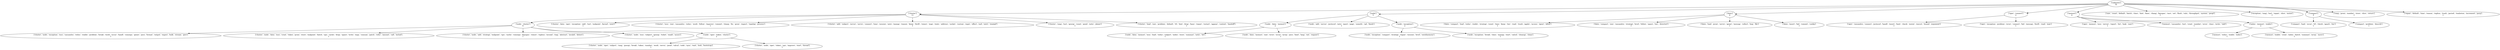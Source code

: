 strict digraph  {
	"['unknown']
32" -> "['cluster']
11";
	"['unknown']
32" -> "['node']
5";
	"['unknown']
32" -> "['data']
4";
	"['unknown']
32" -> "['oper', 'connect']
2";
	"['unknown']
32" -> "['memori']
4";
	"['unknown']
32" -> "['size', 'count', 'default', 'batch', 'class', 'hint', 'base', 'chang', 'keyspac', 'race', 'set', 'flush', 'valu', 'throughput', '\
system', 'peopl']
1";
	"['unknown']
32" -> "['exception', 'rang', 'test', 'repair', 'slice', 'mutat']
1";
	"['unknown']
32" -> "['compact']
2";
	"['unknown']
32" -> "['rang', 'proxi', 'number', 'store', 'slice', 'return']
1";
	"['unknown']
32" -> "['repair', 'default', 'time', 'reason', 'replica', 'track', 'period', 'tombston', 'increment', 'purg']
1";
	"['cluster']
11" -> "['node', 'cluster']
6";
	"['cluster']
11" -> "['cluster', 'data', 'oper', 'exception', 'add', 'test', 'endpoint', 'kernel', 'exist']
1";
	"['cluster']
11" -> "['cluster', 'issu', 'size', 'cassandra', 'reduc', 'work', 'follow', 'improve', 'commit', 'chang', 'fix', 'grow', 'expect', 'topolog', '\
process']
1";
	"['cluster']
11" -> "['cluster', 'add', 'subject', 'server', 'servic', 'connect', 'time', 'session', 'auto', 'manag', 'reason', 'keep', 'thrift', 'remov', '\
map', 'state', 'address', 'socket', 'custom', 'expir', 'effect', 'end', 'entri', 'exampl']
1";
	"['cluster']
11" -> "['cluster', 'rang', 'test', 'gossip', 'count', 'pend', 'notic', 'phase']
1";
	"['cluster']
11" -> "['cluster', 'load', 'size', 'problem', 'default', 'ttl', 'hint', 'drop', 'base', 'requir', 'restart', 'appear', 'context', 'handoff']
\
1";
	"['node']
5" -> "['node', 'data', 'memori']
2";
	"['node']
5" -> "['node', 'add', 'server', 'protocol', 'auto', 'queri', 'page', 'someth', 'cql', 'finish']
1";
	"['node']
5" -> "['node', 'exception']
2";
	"['data']
4" -> "['data', 'compact', 'load', 'reduc', 'stable', 'strategi', 'count', 'time', 'keep', 'tier', 'read', 'track', 'applic', 'access', '\
ignor', 'allow']
1";
	"['data']
4" -> "['data', 'compact', 'size', 'cassandra', 'strategi', 'level', 'follow', 'space', 'tier', 'directori']
1";
	"['data']
4" -> "['data', 'load', 'proxi', 'servic', 'gener', 'messag', 'collect', 'bug', 'file']
1";
	"['data']
4" -> "['data', 'insert', 'fail', 'commit', 'config']
1";
	"['oper', 'connect']
2" -> "['oper', 'cassandra', 'connect', 'protocol', 'handl', 'insert', 'limit', 'check', 'mutat', 'execut', 'bound', 'argument']
1";
	"['oper', 'connect']
2" -> "['oper', 'exception', 'problem', 'error', 'connect', 'fail', 'messag', 'thrift', 'read', 'max']
1";
	"['memori']
4" -> "['oper', 'memori', 'issu', 'server', 'report', 'list', 'leak', 'user']
1";
	"['memori']
4" -> "['memori', 'cassandra', 'test', 'creat', 'number', 'error', 'class', 'write', 'tabl']
1";
	"['memori']
4" -> "['index', 'memori', 'stable']
2";
	"['compact']
2" -> "['compact', 'load', 'occur', 'ttl', 'check', 'apach', 'iter']
1";
	"['compact']
2" -> "['compact', 'problem', 'describ']
1";
	"['node', 'cluster']
6" -> "['cluster', 'node', 'exception', 'issu', 'cassandra', 'reduc', 'stable', 'problem', 'break', 'work', 'occur', 'handl', 'consequ', '\
gener', 'java', 'format', 'output', 'experi', 'bulk', 'stream', 'give']
1";
	"['node', 'cluster']
6" -> "['cluster', 'node', 'data', 'issu', 'creat', 'token', 'proxi', 'store', 'endpoint', 'batch', 'cpu', 'cache', 'drop', 'space', 'write', '\
map', 'consum', 'patch', 'refer', 'amount', 'call', 'includ']
1";
	"['node', 'cluster']
6" -> "['cluster', 'node', 'add', 'strategi', 'endpoint', 'cpu', 'cache', 'consequ', 'keyspac', 'remov', 'replica', 'second', 'ring', '\
abstract', 'invalid', 'detect']
1";
	"['node', 'cluster']
6" -> "['cluster', 'node', 'issu', 'subject', 'gossip', 'ticket', 'enabl', 'associ']
1";
	"['node', 'cluster']
6" -> "['node', 'oper', 'token', 'cluster']
2";
	"['node', 'data', 'memori']
2" -> "['node', 'data', 'memori', 'issu', 'load', 'reduc', 'subject', 'index', 'store', 'summari', 'notic', 'hit']
1";
	"['node', 'data', 'memori']
2" -> "['node', 'data', 'memori', 'size', 'error', 'occur', 'array', 'java', 'limit', 'lang', 'out', 'request']
1";
	"['node', 'exception']
2" -> "['node', 'exception', 'compact', 'strategi', 'repair', 'session', 'level', 'outofmemory']
1";
	"['node', 'exception']
2" -> "['node', 'exception', 'break', 'class', 'manag', 'start', 'calcul', 'cleanup', 'clean']
1";
	"['index', 'memori', 'stable']
2" -> "['memori', 'reduc', 'stable', 'index']
1";
	"['index', 'memori', 'stable']
2" -> "['memori', 'stable', 'creat', 'index', 'batch', 'summari', 'array', 'move']
1";
	"['node', 'oper', 'token', 'cluster']
2" -> "['cluster', 'node', 'oper', 'subject', 'rang', 'gossip', 'break', 'token', 'number', 'work', 'servic', 'pend', 'calcul', 'code', '\
sync', 'wait', 'lock', 'bootstrap']
1";
	"['node', 'oper', 'token', 'cluster']
2" -> "['cluster', 'node', 'oper', 'token', 'cpu', 'improve', 'start', 'thread']
1";
}
